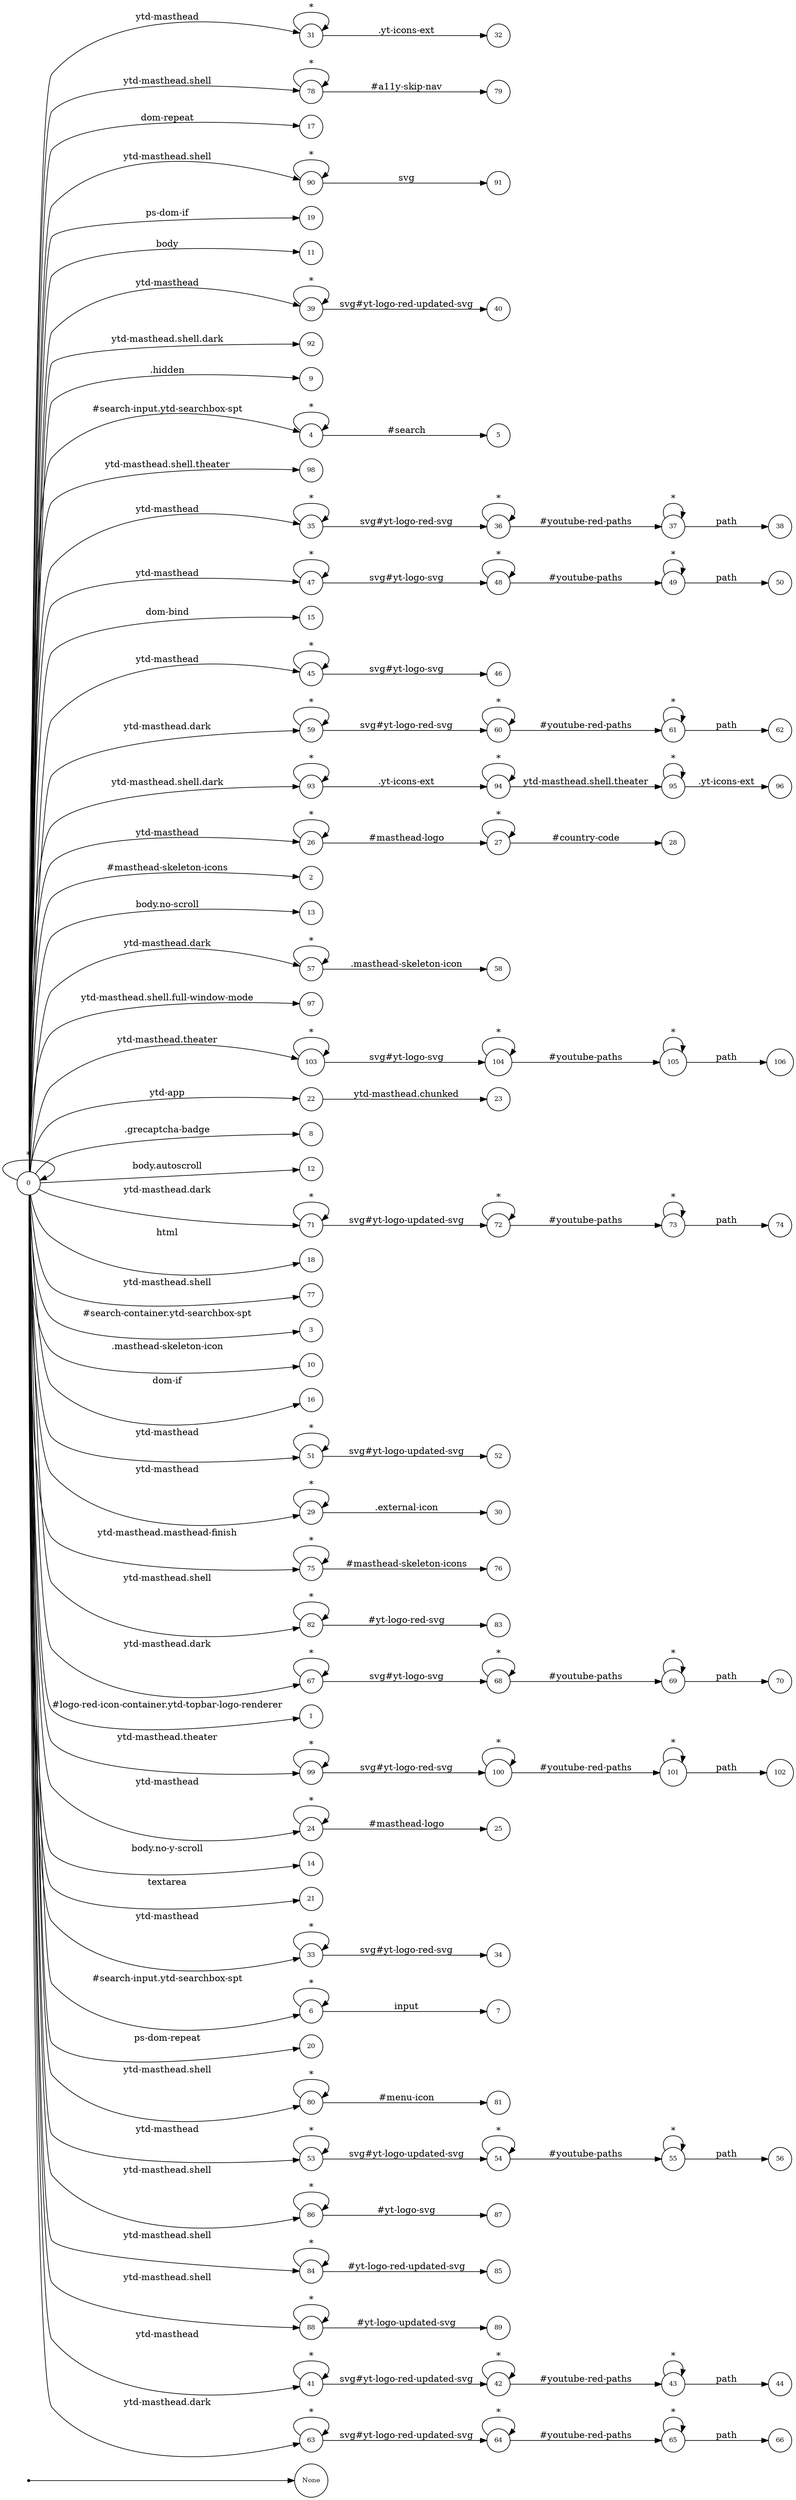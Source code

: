 digraph NFA {
  rankdir=LR;
  node [shape=circle, fontsize=10];
  __start [shape=point, label=""];
  __start -> None;
  31 [label="31"];
  78 [label="78"];
  17 [label="17"];
  90 [label="90"];
  19 [label="19"];
  65 [label="65"];
  69 [label="69"];
  32 [label="32"];
  11 [label="11"];
  39 [label="39"];
  92 [label="92"];
  96 [label="96"];
  9 [label="9"];
  56 [label="56"];
  81 [label="81"];
  74 [label="74"];
  4 [label="4"];
  98 [label="98"];
  50 [label="50"];
  94 [label="94"];
  100 [label="100"];
  35 [label="35"];
  47 [label="47"];
  70 [label="70"];
  85 [label="85"];
  89 [label="89"];
  102 [label="102"];
  15 [label="15"];
  28 [label="28"];
  45 [label="45"];
  48 [label="48"];
  59 [label="59"];
  93 [label="93"];
  26 [label="26"];
  2 [label="2"];
  105 [label="105"];
  13 [label="13"];
  30 [label="30"];
  49 [label="49"];
  27 [label="27"];
  54 [label="54"];
  57 [label="57"];
  62 [label="62"];
  5 [label="5"];
  58 [label="58"];
  97 [label="97"];
  103 [label="103"];
  95 [label="95"];
  22 [label="22"];
  83 [label="83"];
  8 [label="8"];
  43 [label="43"];
  12 [label="12"];
  37 [label="37"];
  55 [label="55"];
  71 [label="71"];
  18 [label="18"];
  77 [label="77"];
  3 [label="3"];
  44 [label="44"];
  10 [label="10"];
  34 [label="34"];
  87 [label="87"];
  106 [label="106"];
  16 [label="16"];
  23 [label="23"];
  51 [label="51"];
  29 [label="29"];
  7 [label="7"];
  64 [label="64"];
  66 [label="66"];
  68 [label="68"];
  75 [label="75"];
  82 [label="82"];
  91 [label="91"];
  42 [label="42"];
  67 [label="67"];
  101 [label="101"];
  1 [label="1"];
  46 [label="46"];
  0 [label="0"];
  99 [label="99"];
  24 [label="24"];
  40 [label="40"];
  25 [label="25"];
  60 [label="60"];
  14 [label="14"];
  76 [label="76"];
  36 [label="36"];
  72 [label="72"];
  21 [label="21"];
  33 [label="33"];
  79 [label="79"];
  73 [label="73"];
  6 [label="6"];
  20 [label="20"];
  38 [label="38"];
  80 [label="80"];
  52 [label="52"];
  53 [label="53"];
  86 [label="86"];
  104 [label="104"];
  84 [label="84"];
  88 [label="88"];
  61 [label="61"];
  41 [label="41"];
  63 [label="63"];
  { node [shape=doublecircle]; 1 2 3 5 7 8 9 10 11 12 13 14 15 16 17 18 19 20 21 23 25 28 30 32 34 38 40 44 46 50 52 56 58 62 66 70 74 76 77 79 81 83 85 87 89 91 92 96 97 98 102 106 }
  0 -> 0 [label="*"];
  0 -> 1 [label="#logo-red-icon-container.ytd-topbar-logo-renderer"];
  0 -> 2 [label="#masthead-skeleton-icons"];
  0 -> 3 [label="#search-container.ytd-searchbox-spt"];
  0 -> 4 [label="#search-input.ytd-searchbox-spt"];
  4 -> 4 [label="*"];
  4 -> 5 [label="#search"];
  0 -> 6 [label="#search-input.ytd-searchbox-spt"];
  6 -> 6 [label="*"];
  6 -> 7 [label="input"];
  0 -> 8 [label=".grecaptcha-badge"];
  0 -> 9 [label=".hidden"];
  0 -> 10 [label=".masthead-skeleton-icon"];
  0 -> 11 [label="body"];
  0 -> 12 [label="body.autoscroll"];
  0 -> 13 [label="body.no-scroll"];
  0 -> 14 [label="body.no-y-scroll"];
  0 -> 15 [label="dom-bind"];
  0 -> 16 [label="dom-if"];
  0 -> 17 [label="dom-repeat"];
  0 -> 18 [label="html"];
  0 -> 19 [label="ps-dom-if"];
  0 -> 20 [label="ps-dom-repeat"];
  0 -> 21 [label="textarea"];
  0 -> 22 [label="ytd-app"];
  22 -> 23 [label="ytd-masthead.chunked"];
  0 -> 24 [label="ytd-masthead"];
  24 -> 24 [label="*"];
  24 -> 25 [label="#masthead-logo"];
  0 -> 26 [label="ytd-masthead"];
  26 -> 26 [label="*"];
  26 -> 27 [label="#masthead-logo"];
  27 -> 27 [label="*"];
  27 -> 28 [label="#country-code"];
  0 -> 29 [label="ytd-masthead"];
  29 -> 29 [label="*"];
  29 -> 30 [label=".external-icon"];
  0 -> 31 [label="ytd-masthead"];
  31 -> 31 [label="*"];
  31 -> 32 [label=".yt-icons-ext"];
  0 -> 33 [label="ytd-masthead"];
  33 -> 33 [label="*"];
  33 -> 34 [label="svg#yt-logo-red-svg"];
  0 -> 35 [label="ytd-masthead"];
  35 -> 35 [label="*"];
  35 -> 36 [label="svg#yt-logo-red-svg"];
  36 -> 36 [label="*"];
  36 -> 37 [label="#youtube-red-paths"];
  37 -> 37 [label="*"];
  37 -> 38 [label="path"];
  0 -> 39 [label="ytd-masthead"];
  39 -> 39 [label="*"];
  39 -> 40 [label="svg#yt-logo-red-updated-svg"];
  0 -> 41 [label="ytd-masthead"];
  41 -> 41 [label="*"];
  41 -> 42 [label="svg#yt-logo-red-updated-svg"];
  42 -> 42 [label="*"];
  42 -> 43 [label="#youtube-red-paths"];
  43 -> 43 [label="*"];
  43 -> 44 [label="path"];
  0 -> 45 [label="ytd-masthead"];
  45 -> 45 [label="*"];
  45 -> 46 [label="svg#yt-logo-svg"];
  0 -> 47 [label="ytd-masthead"];
  47 -> 47 [label="*"];
  47 -> 48 [label="svg#yt-logo-svg"];
  48 -> 48 [label="*"];
  48 -> 49 [label="#youtube-paths"];
  49 -> 49 [label="*"];
  49 -> 50 [label="path"];
  0 -> 51 [label="ytd-masthead"];
  51 -> 51 [label="*"];
  51 -> 52 [label="svg#yt-logo-updated-svg"];
  0 -> 53 [label="ytd-masthead"];
  53 -> 53 [label="*"];
  53 -> 54 [label="svg#yt-logo-updated-svg"];
  54 -> 54 [label="*"];
  54 -> 55 [label="#youtube-paths"];
  55 -> 55 [label="*"];
  55 -> 56 [label="path"];
  0 -> 57 [label="ytd-masthead.dark"];
  57 -> 57 [label="*"];
  57 -> 58 [label=".masthead-skeleton-icon"];
  0 -> 59 [label="ytd-masthead.dark"];
  59 -> 59 [label="*"];
  59 -> 60 [label="svg#yt-logo-red-svg"];
  60 -> 60 [label="*"];
  60 -> 61 [label="#youtube-red-paths"];
  61 -> 61 [label="*"];
  61 -> 62 [label="path"];
  0 -> 63 [label="ytd-masthead.dark"];
  63 -> 63 [label="*"];
  63 -> 64 [label="svg#yt-logo-red-updated-svg"];
  64 -> 64 [label="*"];
  64 -> 65 [label="#youtube-red-paths"];
  65 -> 65 [label="*"];
  65 -> 66 [label="path"];
  0 -> 67 [label="ytd-masthead.dark"];
  67 -> 67 [label="*"];
  67 -> 68 [label="svg#yt-logo-svg"];
  68 -> 68 [label="*"];
  68 -> 69 [label="#youtube-paths"];
  69 -> 69 [label="*"];
  69 -> 70 [label="path"];
  0 -> 71 [label="ytd-masthead.dark"];
  71 -> 71 [label="*"];
  71 -> 72 [label="svg#yt-logo-updated-svg"];
  72 -> 72 [label="*"];
  72 -> 73 [label="#youtube-paths"];
  73 -> 73 [label="*"];
  73 -> 74 [label="path"];
  0 -> 75 [label="ytd-masthead.masthead-finish"];
  75 -> 75 [label="*"];
  75 -> 76 [label="#masthead-skeleton-icons"];
  0 -> 77 [label="ytd-masthead.shell"];
  0 -> 78 [label="ytd-masthead.shell"];
  78 -> 78 [label="*"];
  78 -> 79 [label="#a11y-skip-nav"];
  0 -> 80 [label="ytd-masthead.shell"];
  80 -> 80 [label="*"];
  80 -> 81 [label="#menu-icon"];
  0 -> 82 [label="ytd-masthead.shell"];
  82 -> 82 [label="*"];
  82 -> 83 [label="#yt-logo-red-svg"];
  0 -> 84 [label="ytd-masthead.shell"];
  84 -> 84 [label="*"];
  84 -> 85 [label="#yt-logo-red-updated-svg"];
  0 -> 86 [label="ytd-masthead.shell"];
  86 -> 86 [label="*"];
  86 -> 87 [label="#yt-logo-svg"];
  0 -> 88 [label="ytd-masthead.shell"];
  88 -> 88 [label="*"];
  88 -> 89 [label="#yt-logo-updated-svg"];
  0 -> 90 [label="ytd-masthead.shell"];
  90 -> 90 [label="*"];
  90 -> 91 [label="svg"];
  0 -> 92 [label="ytd-masthead.shell.dark"];
  0 -> 93 [label="ytd-masthead.shell.dark"];
  93 -> 93 [label="*"];
  93 -> 94 [label=".yt-icons-ext"];
  94 -> 94 [label="*"];
  94 -> 95 [label="ytd-masthead.shell.theater"];
  95 -> 95 [label="*"];
  95 -> 96 [label=".yt-icons-ext"];
  0 -> 97 [label="ytd-masthead.shell.full-window-mode"];
  0 -> 98 [label="ytd-masthead.shell.theater"];
  0 -> 99 [label="ytd-masthead.theater"];
  99 -> 99 [label="*"];
  99 -> 100 [label="svg#yt-logo-red-svg"];
  100 -> 100 [label="*"];
  100 -> 101 [label="#youtube-red-paths"];
  101 -> 101 [label="*"];
  101 -> 102 [label="path"];
  0 -> 103 [label="ytd-masthead.theater"];
  103 -> 103 [label="*"];
  103 -> 104 [label="svg#yt-logo-svg"];
  104 -> 104 [label="*"];
  104 -> 105 [label="#youtube-paths"];
  105 -> 105 [label="*"];
  105 -> 106 [label="path"];
}

